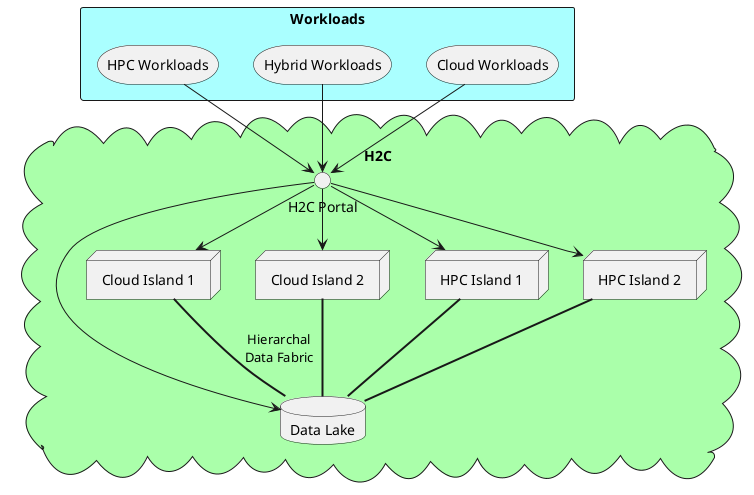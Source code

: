 @startuml

cloud H2C  #aaffaa {
  interface "H2C Portal" as CP
  database "Data Lake" as DL
  node "Cloud Island 1" as CI1
  node "Cloud Island 2" as CI2
  node "HPC Island 1" as HI1
  node "HPC Island 2" as HI2

}

rectangle Workloads #aaffff {
  storage "HPC Workloads" as HPCW
  storage "Hybrid Workloads" as HW
  storage "Cloud Workloads" as CW
}

HPCW --> CP
HW --> CP
CW --> CP

CP -> DL
CP --> CI1
CP --> CI2
CP --> HI1
CP --> HI2
CI1 == DL : Hierarchal\nData Fabric
CI2 == DL
HI1 == DL
HI2 == DL
@enduml
